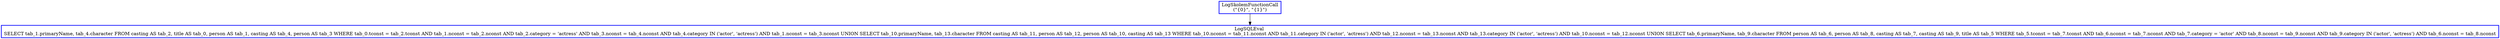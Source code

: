 digraph  g{
node [shape=rectangle, color=black, fontcolor=black, style=bold]
0 [label="LogSkolemFunctionCall
(\"{0}\", \"{1}\")" , color = blue] ; 
1 [label="LogSQLEval 
SELECT tab_1.primaryName, tab_4.character FROM casting AS tab_2, title AS tab_0, person AS tab_1, casting AS tab_4, person AS tab_3 WHERE tab_0.tconst = tab_2.tconst AND tab_1.nconst = tab_2.nconst AND tab_2.category = 'actress' AND tab_3.nconst = tab_4.nconst AND tab_4.category IN ('actor', 'actress') AND tab_1.nconst = tab_3.nconst UNION SELECT tab_10.primaryName, tab_13.character FROM casting AS tab_11, person AS tab_12, person AS tab_10, casting AS tab_13 WHERE tab_10.nconst = tab_11.nconst AND tab_11.category IN ('actor', 'actress') AND tab_12.nconst = tab_13.nconst AND tab_13.category IN ('actor', 'actress') AND tab_10.nconst = tab_12.nconst UNION SELECT tab_6.primaryName, tab_9.character FROM person AS tab_6, person AS tab_8, casting AS tab_7, casting AS tab_9, title AS tab_5 WHERE tab_5.tconst = tab_7.tconst AND tab_6.nconst = tab_7.nconst AND tab_7.category = 'actor' AND tab_8.nconst = tab_9.nconst AND tab_9.category IN ('actor', 'actress') AND tab_6.nconst = tab_8.nconst", color = blue] ; 
0 -> 1 ; 
}

